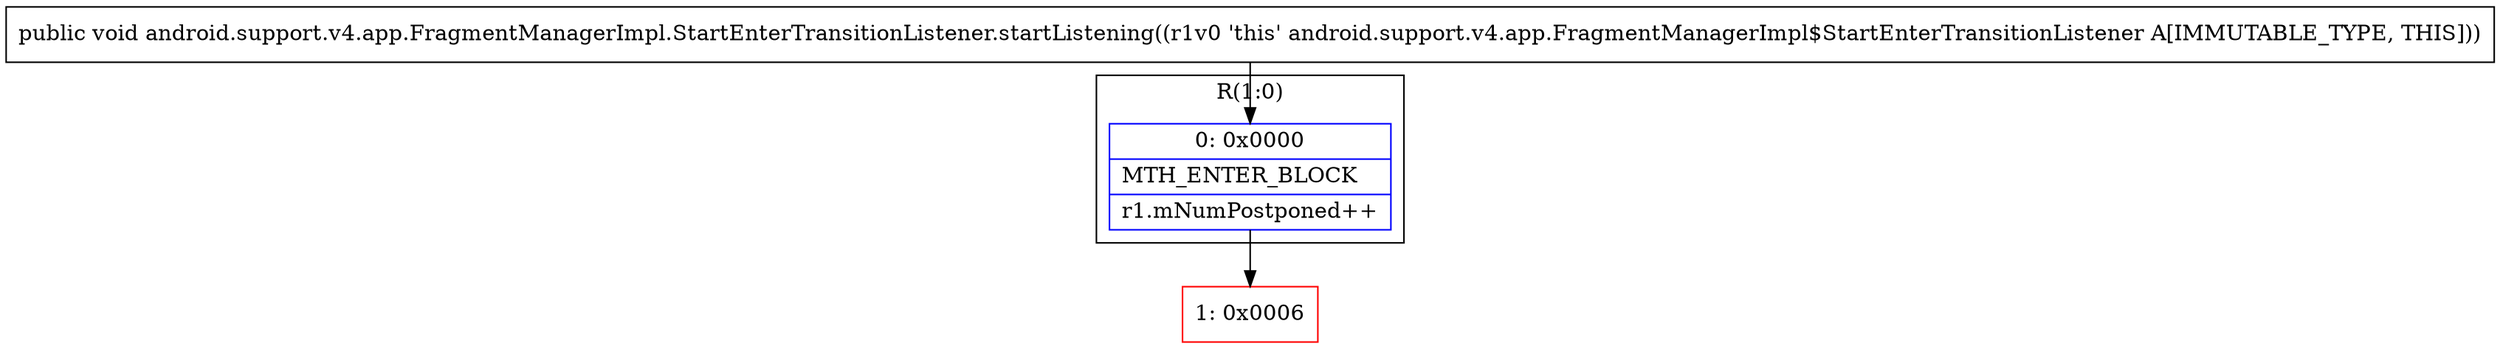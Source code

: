 digraph "CFG forandroid.support.v4.app.FragmentManagerImpl.StartEnterTransitionListener.startListening()V" {
subgraph cluster_Region_1710229081 {
label = "R(1:0)";
node [shape=record,color=blue];
Node_0 [shape=record,label="{0\:\ 0x0000|MTH_ENTER_BLOCK\l|r1.mNumPostponed++\l}"];
}
Node_1 [shape=record,color=red,label="{1\:\ 0x0006}"];
MethodNode[shape=record,label="{public void android.support.v4.app.FragmentManagerImpl.StartEnterTransitionListener.startListening((r1v0 'this' android.support.v4.app.FragmentManagerImpl$StartEnterTransitionListener A[IMMUTABLE_TYPE, THIS])) }"];
MethodNode -> Node_0;
Node_0 -> Node_1;
}

